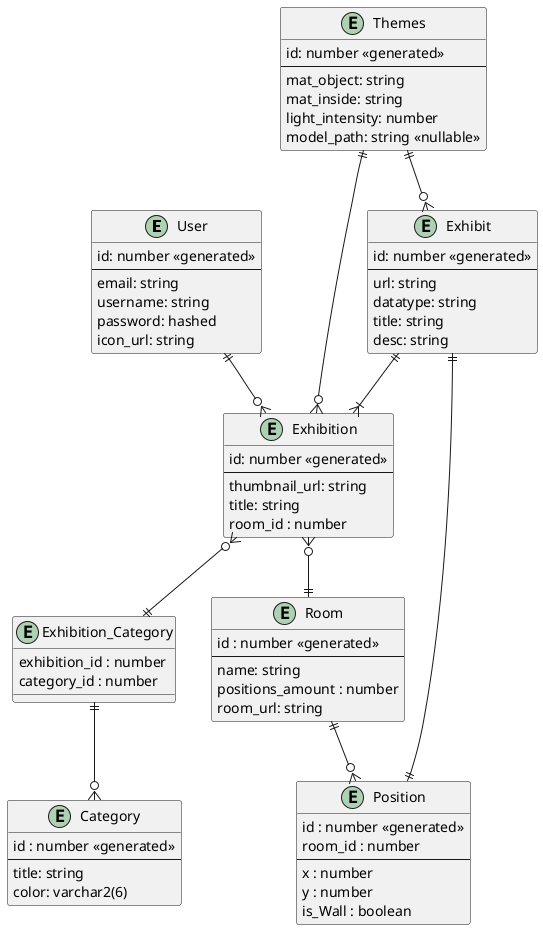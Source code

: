 @startuml DA-Klassendiagramm
entity User {
    id: number <<generated>>
    --
    email: string
    username: string
    password: hashed
    icon_url: string
}

entity Exhibition {
    id: number <<generated>>
    --
    thumbnail_url: string
    title: string
    room_id : number
}
entity Themes {
    id: number <<generated>>
    --
    mat_object: string
    mat_inside: string 
    light_intensity: number
    model_path: string <<nullable>>
}

entity Room {
    id : number <<generated>>
    --
    name: string
    positions_amount : number
    room_url: string
}

entity Position{
    id : number <<generated>>
    room_id : number
    ---
    x : number
    y : number
    is_Wall : boolean
}

entity Exhibition_Category {
    exhibition_id : number
    category_id : number
}

entity Category{
   id : number <<generated>>
   --
   title: string
   color: varchar2(6)
}

entity Exhibit {
    id: number <<generated>> 
    --
    url: string
    datatype: string
    title: string
    desc: string
}

User ||--o{ Exhibition
Exhibit ||--|{Exhibition
Exhibit ||--|| Position
Exhibition }o--|| Exhibition_Category
Exhibition_Category ||--o{ Category
Room ||--o{ Position
Exhibition }o--|| Room
Themes ||--o{ Exhibition
Themes ||--o{ Exhibit
@enduml